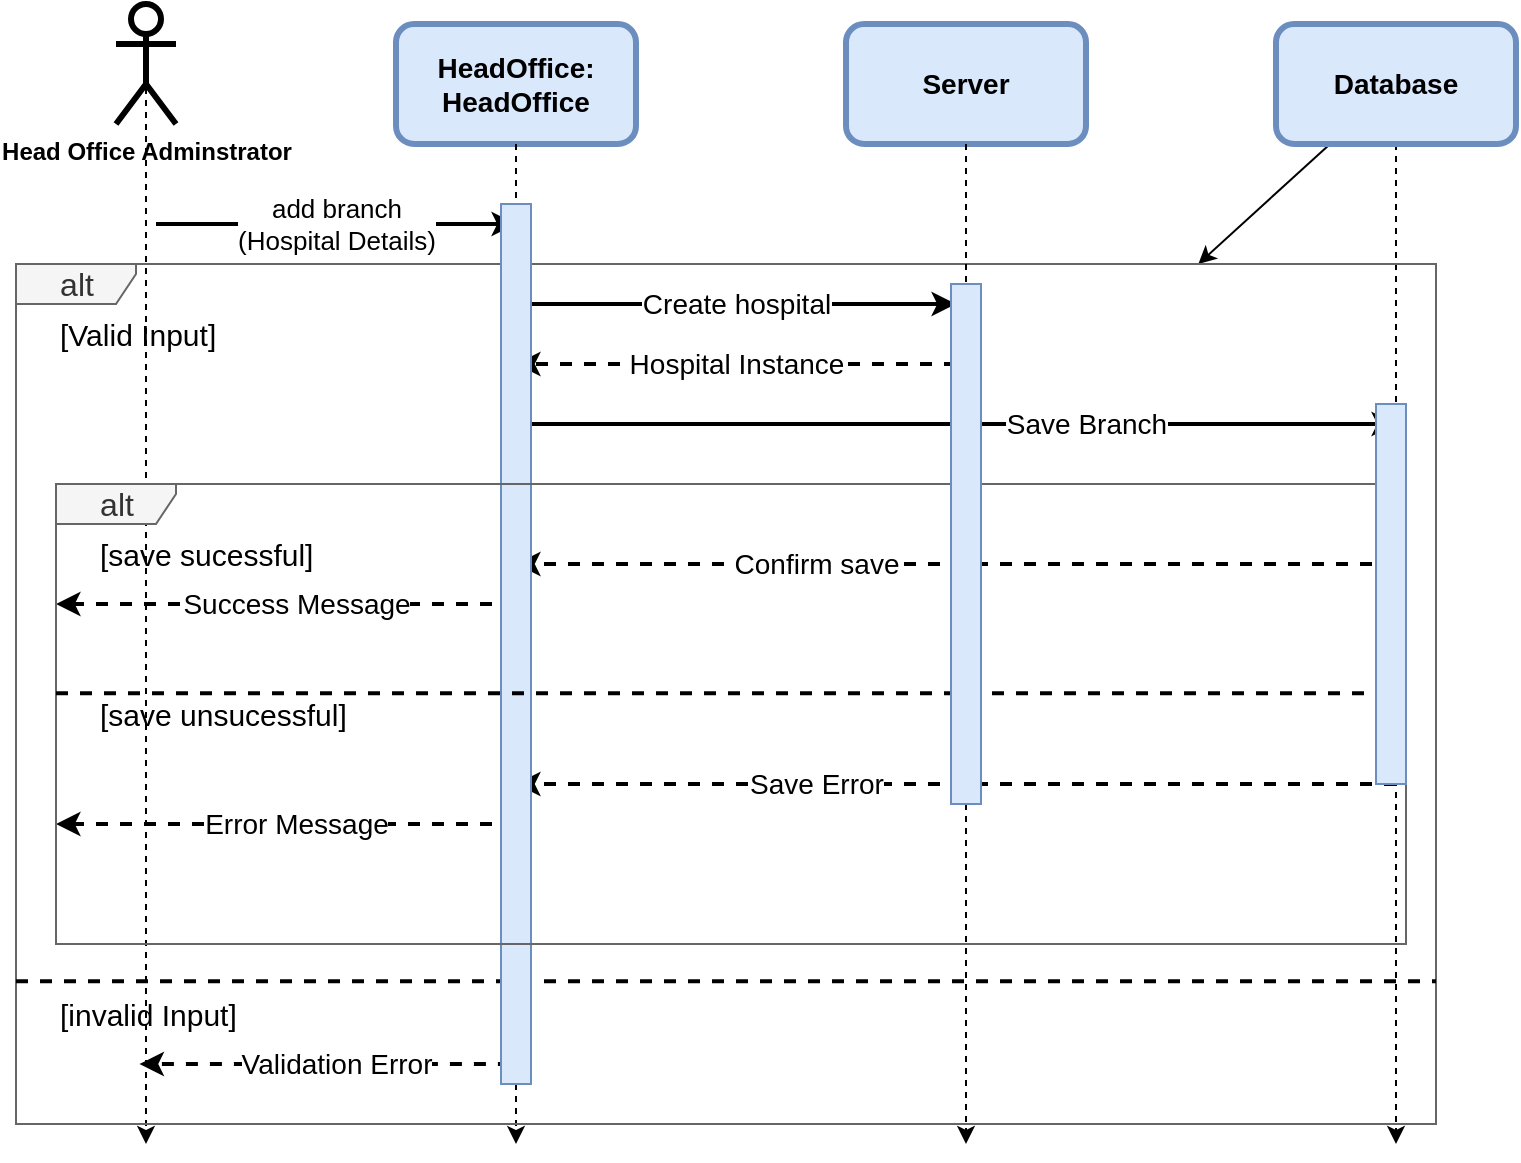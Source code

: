 <mxfile>
    <diagram id="kFZCvs2zv4o_mtvLX_J4" name="Page-1">
        <mxGraphModel dx="498" dy="492" grid="1" gridSize="10" guides="1" tooltips="1" connect="1" arrows="1" fold="1" page="1" pageScale="1" pageWidth="850" pageHeight="1100" math="0" shadow="0">
            <root>
                <mxCell id="0"/>
                <mxCell id="1" parent="0"/>
                <mxCell id="9" style="edgeStyle=none;html=1;exitX=0.5;exitY=0.5;exitDx=0;exitDy=0;exitPerimeter=0;dashed=1;strokeWidth=1;" parent="1" source="2" edge="1">
                    <mxGeometry relative="1" as="geometry">
                        <mxPoint x="75" y="590" as="targetPoint"/>
                        <Array as="points">
                            <mxPoint x="75" y="150"/>
                        </Array>
                    </mxGeometry>
                </mxCell>
                <mxCell id="2" value="&lt;b&gt;Head Office Adminstrator&lt;/b&gt;" style="shape=umlActor;verticalLabelPosition=bottom;verticalAlign=top;html=1;outlineConnect=0;strokeWidth=3;rounded=1;" parent="1" vertex="1">
                    <mxGeometry x="60" y="20" width="30" height="60" as="geometry"/>
                </mxCell>
                <mxCell id="6" style="edgeStyle=none;html=1;exitX=0.5;exitY=1;exitDx=0;exitDy=0;dashed=1;startArrow=none;" parent="1" source="81" edge="1">
                    <mxGeometry relative="1" as="geometry">
                        <mxPoint x="260" y="590" as="targetPoint"/>
                    </mxGeometry>
                </mxCell>
                <mxCell id="3" value="&lt;font color=&quot;#000000&quot;&gt;&lt;span style=&quot;font-size: 14px;&quot;&gt;&lt;b&gt;HeadOffice:&lt;br&gt;HeadOffice&lt;/b&gt;&lt;/span&gt;&lt;/font&gt;" style="rounded=1;whiteSpace=wrap;html=1;strokeWidth=3;fillColor=#dae8fc;strokeColor=#6c8ebf;" parent="1" vertex="1">
                    <mxGeometry x="200" y="30" width="120" height="60" as="geometry"/>
                </mxCell>
                <mxCell id="7" style="edgeStyle=none;html=1;exitX=0.5;exitY=1;exitDx=0;exitDy=0;dashed=1;startArrow=none;" parent="1" source="83" edge="1">
                    <mxGeometry relative="1" as="geometry">
                        <mxPoint x="485" y="590" as="targetPoint"/>
                    </mxGeometry>
                </mxCell>
                <mxCell id="4" value="&lt;font color=&quot;#000000&quot; style=&quot;font-size: 14px;&quot;&gt;&lt;b&gt;Server&lt;/b&gt;&lt;/font&gt;" style="rounded=1;whiteSpace=wrap;html=1;strokeWidth=3;fillColor=#dae8fc;strokeColor=#6c8ebf;" parent="1" vertex="1">
                    <mxGeometry x="425" y="30" width="120" height="60" as="geometry"/>
                </mxCell>
                <mxCell id="8" style="edgeStyle=none;html=1;exitX=0.5;exitY=1;exitDx=0;exitDy=0;dashed=1;strokeWidth=1;" parent="1" source="5" edge="1">
                    <mxGeometry relative="1" as="geometry">
                        <mxPoint x="700" y="590" as="targetPoint"/>
                    </mxGeometry>
                </mxCell>
                <mxCell id="86" value="" style="edgeStyle=none;html=1;fontColor=#000000;" parent="1" source="5" target="68" edge="1">
                    <mxGeometry relative="1" as="geometry"/>
                </mxCell>
                <mxCell id="5" value="&lt;font color=&quot;#000000&quot; style=&quot;font-size: 14px;&quot;&gt;&lt;b&gt;Database&lt;/b&gt;&lt;/font&gt;" style="rounded=1;whiteSpace=wrap;html=1;strokeWidth=3;fillColor=#dae8fc;strokeColor=#6c8ebf;" parent="1" vertex="1">
                    <mxGeometry x="640" y="30" width="120" height="60" as="geometry"/>
                </mxCell>
                <mxCell id="14" value="" style="endArrow=classic;html=1;strokeWidth=2;" parent="1" edge="1">
                    <mxGeometry relative="1" as="geometry">
                        <mxPoint x="80" y="130" as="sourcePoint"/>
                        <mxPoint x="260" y="130" as="targetPoint"/>
                    </mxGeometry>
                </mxCell>
                <mxCell id="15" value="&lt;font style=&quot;font-size: 13px;&quot;&gt;add branch&lt;br&gt;(Hospital Details)&lt;/font&gt;" style="edgeLabel;resizable=0;html=1;align=center;verticalAlign=middle;strokeWidth=3;rounded=1;" parent="14" connectable="0" vertex="1">
                    <mxGeometry relative="1" as="geometry"/>
                </mxCell>
                <mxCell id="17" value="" style="endArrow=classic;html=1;strokeWidth=2;" parent="1" edge="1">
                    <mxGeometry relative="1" as="geometry">
                        <mxPoint x="260" y="170" as="sourcePoint"/>
                        <mxPoint x="480" y="170" as="targetPoint"/>
                    </mxGeometry>
                </mxCell>
                <mxCell id="18" value="&lt;font style=&quot;font-size: 14px;&quot;&gt;Create hospital&lt;/font&gt;" style="edgeLabel;resizable=0;html=1;align=center;verticalAlign=middle;strokeWidth=3;rounded=1;" parent="17" connectable="0" vertex="1">
                    <mxGeometry relative="1" as="geometry"/>
                </mxCell>
                <mxCell id="21" value="" style="endArrow=classic;html=1;strokeWidth=2;fontSize=13;dashed=1;" parent="1" edge="1">
                    <mxGeometry relative="1" as="geometry">
                        <mxPoint x="480" y="200" as="sourcePoint"/>
                        <mxPoint x="260" y="200" as="targetPoint"/>
                    </mxGeometry>
                </mxCell>
                <mxCell id="22" value="&lt;font style=&quot;font-size: 14px;&quot;&gt;Hospital Instance&lt;/font&gt;" style="edgeLabel;resizable=0;html=1;align=center;verticalAlign=middle;strokeWidth=3;fontSize=13;rounded=1;" parent="21" connectable="0" vertex="1">
                    <mxGeometry relative="1" as="geometry">
                        <mxPoint as="offset"/>
                    </mxGeometry>
                </mxCell>
                <mxCell id="23" value="" style="endArrow=classic;html=1;strokeWidth=2;" parent="1" edge="1">
                    <mxGeometry relative="1" as="geometry">
                        <mxPoint x="260" y="230" as="sourcePoint"/>
                        <mxPoint x="700" y="230" as="targetPoint"/>
                    </mxGeometry>
                </mxCell>
                <mxCell id="24" value="&lt;font style=&quot;font-size: 14px;&quot;&gt;Save Branch&lt;/font&gt;" style="edgeLabel;resizable=0;html=1;align=center;verticalAlign=middle;strokeWidth=3;rounded=1;" parent="23" connectable="0" vertex="1">
                    <mxGeometry relative="1" as="geometry">
                        <mxPoint x="65" as="offset"/>
                    </mxGeometry>
                </mxCell>
                <mxCell id="25" value="" style="endArrow=classic;html=1;strokeWidth=2;fontSize=13;dashed=1;" parent="1" edge="1">
                    <mxGeometry relative="1" as="geometry">
                        <mxPoint x="260" y="320" as="sourcePoint"/>
                        <mxPoint x="30" y="320" as="targetPoint"/>
                    </mxGeometry>
                </mxCell>
                <mxCell id="26" value="&lt;font style=&quot;font-size: 14px;&quot;&gt;Success Message&lt;/font&gt;" style="edgeLabel;resizable=0;html=1;align=center;verticalAlign=middle;strokeWidth=3;fontSize=13;rounded=1;" parent="25" connectable="0" vertex="1">
                    <mxGeometry relative="1" as="geometry">
                        <mxPoint x="5" as="offset"/>
                    </mxGeometry>
                </mxCell>
                <mxCell id="50" value="" style="endArrow=classic;html=1;strokeWidth=2;fontSize=13;dashed=1;" parent="1" edge="1">
                    <mxGeometry relative="1" as="geometry">
                        <mxPoint x="700" y="300" as="sourcePoint"/>
                        <mxPoint x="260" y="300" as="targetPoint"/>
                    </mxGeometry>
                </mxCell>
                <mxCell id="51" value="&lt;font style=&quot;font-size: 14px;&quot;&gt;Confirm save&lt;/font&gt;" style="edgeLabel;resizable=0;html=1;align=center;verticalAlign=middle;strokeWidth=3;fontSize=13;rounded=1;" parent="50" connectable="0" vertex="1">
                    <mxGeometry relative="1" as="geometry">
                        <mxPoint x="-70" as="offset"/>
                    </mxGeometry>
                </mxCell>
                <mxCell id="52" value="" style="endArrow=classic;html=1;strokeWidth=2;fontSize=13;dashed=1;" parent="1" edge="1">
                    <mxGeometry relative="1" as="geometry">
                        <mxPoint x="700" y="410" as="sourcePoint"/>
                        <mxPoint x="260" y="410" as="targetPoint"/>
                    </mxGeometry>
                </mxCell>
                <mxCell id="53" value="&lt;font style=&quot;font-size: 14px;&quot;&gt;Save Error&lt;/font&gt;" style="edgeLabel;resizable=0;html=1;align=center;verticalAlign=middle;strokeWidth=3;fontSize=13;rounded=1;" parent="52" connectable="0" vertex="1">
                    <mxGeometry relative="1" as="geometry">
                        <mxPoint x="-70" as="offset"/>
                    </mxGeometry>
                </mxCell>
                <mxCell id="54" value="" style="endArrow=classic;html=1;strokeWidth=2;fontSize=13;dashed=1;" parent="1" edge="1">
                    <mxGeometry relative="1" as="geometry">
                        <mxPoint x="260" y="430" as="sourcePoint"/>
                        <mxPoint x="30" y="430" as="targetPoint"/>
                    </mxGeometry>
                </mxCell>
                <mxCell id="55" value="&lt;font style=&quot;font-size: 14px;&quot;&gt;Error Message&lt;/font&gt;" style="edgeLabel;resizable=0;html=1;align=center;verticalAlign=middle;strokeWidth=3;fontSize=13;rounded=1;" parent="54" connectable="0" vertex="1">
                    <mxGeometry relative="1" as="geometry">
                        <mxPoint x="5" as="offset"/>
                    </mxGeometry>
                </mxCell>
                <mxCell id="68" value="&lt;font style=&quot;font-size: 16px;&quot;&gt;alt&lt;/font&gt;" style="shape=umlFrame;tabWidth=110;tabHeight=30;tabPosition=left;html=1;boundedLbl=1;labelInHeader=1;width=60;height=20;rounded=0;shadow=0;glass=0;sketch=0;fontSize=15;fillColor=#f5f5f5;fontColor=#333333;strokeColor=#666666;" parent="1" vertex="1">
                    <mxGeometry x="10" y="150" width="710" height="430" as="geometry"/>
                </mxCell>
                <mxCell id="69" value="[Valid Input]" style="text;rounded=0;shadow=0;glass=0;sketch=0;fontSize=15;" parent="68" vertex="1">
                    <mxGeometry width="100" height="20" relative="1" as="geometry">
                        <mxPoint x="20" y="20" as="offset"/>
                    </mxGeometry>
                </mxCell>
                <mxCell id="70" value="" style="line;strokeWidth=2;dashed=1;labelPosition=center;verticalLabelPosition=bottom;align=left;verticalAlign=top;spacingLeft=20;spacingTop=15;rounded=0;shadow=0;glass=0;sketch=0;fontSize=16;" parent="68" vertex="1">
                    <mxGeometry y="350.002" width="710" height="17.2" as="geometry"/>
                </mxCell>
                <mxCell id="71" value="[invalid Input]" style="text;rounded=0;shadow=0;glass=0;sketch=0;fontSize=15;" parent="68" vertex="1">
                    <mxGeometry width="100" height="20" relative="1" as="geometry">
                        <mxPoint x="20" y="360" as="offset"/>
                    </mxGeometry>
                </mxCell>
                <mxCell id="56" value="" style="endArrow=classic;html=1;strokeWidth=2;fontSize=13;dashed=1;" parent="68" edge="1">
                    <mxGeometry relative="1" as="geometry">
                        <mxPoint x="246.957" y="399.997" as="sourcePoint"/>
                        <mxPoint x="61.739" y="399.997" as="targetPoint"/>
                    </mxGeometry>
                </mxCell>
                <mxCell id="57" value="&lt;font style=&quot;font-size: 14px;&quot;&gt;Validation Error&lt;/font&gt;" style="edgeLabel;resizable=0;html=1;align=center;verticalAlign=middle;strokeWidth=3;fontSize=13;rounded=1;" parent="56" connectable="0" vertex="1">
                    <mxGeometry relative="1" as="geometry">
                        <mxPoint x="5" as="offset"/>
                    </mxGeometry>
                </mxCell>
                <mxCell id="81" value="" style="html=1;points=[];perimeter=orthogonalPerimeter;rounded=0;shadow=0;glass=0;sketch=0;fontSize=16;fillColor=#dae8fc;strokeColor=#6c8ebf;" parent="68" vertex="1">
                    <mxGeometry x="242.5" y="-30" width="15" height="440" as="geometry"/>
                </mxCell>
                <mxCell id="72" value="&lt;font style=&quot;font-size: 16px;&quot;&gt;alt&lt;/font&gt;" style="shape=umlFrame;tabWidth=110;tabHeight=30;tabPosition=left;html=1;boundedLbl=1;labelInHeader=1;width=60;height=20;rounded=0;shadow=0;glass=0;sketch=0;fontSize=15;fillColor=#f5f5f5;fontColor=#333333;strokeColor=#666666;" parent="1" vertex="1">
                    <mxGeometry x="30" y="260" width="675" height="230" as="geometry"/>
                </mxCell>
                <mxCell id="73" value="[save sucessful]" style="text;rounded=0;shadow=0;glass=0;sketch=0;fontSize=15;" parent="72" vertex="1">
                    <mxGeometry width="100" height="20" relative="1" as="geometry">
                        <mxPoint x="20" y="20" as="offset"/>
                    </mxGeometry>
                </mxCell>
                <mxCell id="74" value="" style="line;strokeWidth=2;dashed=1;labelPosition=center;verticalLabelPosition=bottom;align=left;verticalAlign=top;spacingLeft=20;spacingTop=15;rounded=0;shadow=0;glass=0;sketch=0;fontSize=16;" parent="72" vertex="1">
                    <mxGeometry y="100.002" width="670.0" height="9.2" as="geometry"/>
                </mxCell>
                <mxCell id="78" value="[save unsucessful]" style="text;rounded=0;shadow=0;glass=0;sketch=0;fontSize=15;" parent="72" vertex="1">
                    <mxGeometry width="100" height="20" relative="1" as="geometry">
                        <mxPoint x="20" y="100" as="offset"/>
                    </mxGeometry>
                </mxCell>
                <mxCell id="85" value="" style="html=1;points=[];perimeter=orthogonalPerimeter;rounded=0;shadow=0;glass=0;sketch=0;fontSize=16;fillColor=#dae8fc;strokeColor=#6c8ebf;" parent="72" vertex="1">
                    <mxGeometry x="660" y="-40" width="15" height="190" as="geometry"/>
                </mxCell>
                <mxCell id="82" value="" style="edgeStyle=none;html=1;exitX=0.5;exitY=1;exitDx=0;exitDy=0;dashed=1;endArrow=none;strokeWidth=1;" parent="1" source="3" target="81" edge="1">
                    <mxGeometry relative="1" as="geometry">
                        <mxPoint x="260" y="590" as="targetPoint"/>
                        <mxPoint x="260" y="90" as="sourcePoint"/>
                    </mxGeometry>
                </mxCell>
                <mxCell id="84" value="" style="edgeStyle=none;html=1;exitX=0.5;exitY=1;exitDx=0;exitDy=0;dashed=1;endArrow=none;strokeWidth=1;" parent="1" source="4" target="83" edge="1">
                    <mxGeometry relative="1" as="geometry">
                        <mxPoint x="485" y="590" as="targetPoint"/>
                        <mxPoint x="485" y="90" as="sourcePoint"/>
                    </mxGeometry>
                </mxCell>
                <mxCell id="83" value="" style="html=1;points=[];perimeter=orthogonalPerimeter;rounded=0;shadow=0;glass=0;sketch=0;fontSize=16;fillColor=#dae8fc;strokeColor=#6c8ebf;" parent="1" vertex="1">
                    <mxGeometry x="477.5" y="160" width="15" height="260" as="geometry"/>
                </mxCell>
            </root>
        </mxGraphModel>
    </diagram>
</mxfile>